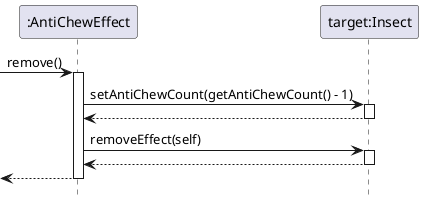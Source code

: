 @startuml AntiChewEffect/wearoff
hide footbox

participant ":AntiChewEffect" as effect
participant "target:Insect" as target

-> effect : remove()
activate effect

effect -> target : setAntiChewCount(getAntiChewCount() - 1)
activate target
return

effect -> target : removeEffect(self)
activate target
return

return

@enduml